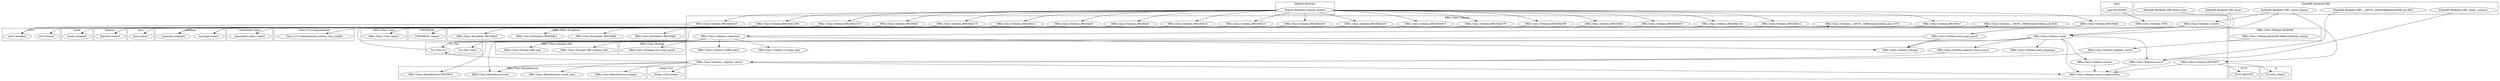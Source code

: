 digraph {
graph [overlap=false]
subgraph cluster_DBIx_Class_Carp {
	label="DBIx::Class::Carp";
	"DBIx::Class::Carp::import";
}
subgraph cluster_locale {
	label="locale";
	"locale::unimport";
}
subgraph cluster_DBIx_Class_ResultSource {
	label="DBIx::Class::ResultSource";
	"DBIx::Class::ResultSource::schema";
	"DBIx::Class::ResultSource::DESTROY";
	"DBIx::Class::ResultSource::result_class";
	"DBIx::Class::ResultSource::new";
}
subgraph cluster_KiokuDB_Backend_DBI {
	label="KiokuDB::Backend::DBI";
	"KiokuDB::Backend::DBI::__ANON__[KiokuDB/Backend/DBI.pm:492]";
	"KiokuDB::Backend::DBI::insert_rows";
	"KiokuDB::Backend::DBI::_build__columns";
	"KiokuDB::Backend::DBI::_build_schema";
	"KiokuDB::Backend::DBI::insert";
}
subgraph cluster_Scalar_Util {
	label="Scalar::Util";
	"Scalar::Util::weaken";
}
subgraph cluster_Try_Tiny {
	label="Try::Tiny";
	"Try::Tiny::catch";
	"Try::Tiny::try";
}
subgraph cluster_UNIVERSAL {
	label="UNIVERSAL";
	"UNIVERSAL::import";
}
subgraph cluster_namespace_clean {
	label="namespace::clean";
	"namespace::clean::import";
}
subgraph cluster_B_SV {
	label="B::SV";
	"B::SV::REFCNT";
}
subgraph cluster_warnings {
	label="warnings";
	"warnings::unimport";
	"warnings::import";
}
subgraph cluster_DBIx_Class_Schema_KiokuDB {
	label="DBIx::Class::Schema::KiokuDB";
	"DBIx::Class::Schema::KiokuDB::define_kiokudb_schema";
}
subgraph cluster_main {
	label="main";
	"main::RUNTIME";
}
subgraph cluster_DBIx_Class_Storage_DBI {
	label="DBIx::Class::Storage::DBI";
	"DBIx::Class::Storage::DBI::new";
	"DBIx::Class::Storage::DBI::connect_info";
}
subgraph cluster_DBIx_Class_Exception {
	label="DBIx::Class::Exception";
	"DBIx::Class::Exception::BEGIN@9";
	"DBIx::Class::Exception::BEGIN@6";
	"DBIx::Class::Exception::BEGIN@3";
	"DBIx::Class::Exception::BEGIN@4";
}
subgraph cluster_base {
	label="base";
	"base::import";
}
subgraph cluster_Module_Runtime {
	label="Module::Runtime";
	"Module::Runtime::require_module";
}
subgraph cluster_Exporter {
	label="Exporter";
	"Exporter::import";
}
subgraph cluster_DBIx_Class_Schema {
	label="DBIx::Class::Schema";
	"DBIx::Class::Schema::BEGIN@1516";
	"DBIx::Class::Schema::txn_scope_guard";
	"DBIx::Class::Schema::register_source";
	"DBIx::Class::Schema::__ANON__[DBIx/Class/Schema.pm:1378]";
	"DBIx::Class::Schema::BEGIN@174";
	"DBIx::Class::Schema::source";
	"DBIx::Class::Schema::BEGIN@1284";
	"DBIx::Class::Schema::BEGIN@8";
	"DBIx::Class::Schema::BEGIN@14";
	"DBIx::Class::Schema::BEGIN@242";
	"DBIx::Class::Schema::DESTROY";
	"DBIx::Class::Schema::storage_type";
	"DBIx::Class::Schema::storage";
	"DBIx::Class::Schema::BEGIN@12";
	"DBIx::Class::Schema::BEGIN@9";
	"DBIx::Class::Schema::BEGIN@3";
	"DBIx::Class::Schema::BEGIN@918";
	"DBIx::Class::Schema::source_registrations";
	"DBIx::Class::Schema::clone";
	"DBIx::Class::Schema::class_mappings";
	"DBIx::Class::Schema::__ANON__[DBIx/Class/Schema.pm:829]";
	"DBIx::Class::Schema::BEGIN@916";
	"DBIx::Class::Schema::BEGIN@4";
	"DBIx::Class::Schema::BEGIN@11";
	"DBIx::Class::Schema::connect";
	"DBIx::Class::Schema::connection";
	"DBIx::Class::Schema::BEGIN@943";
	"DBIx::Class::Schema::BEGIN@378";
	"DBIx::Class::Schema::BEGIN@7";
	"DBIx::Class::Schema::BEGIN@10";
	"DBIx::Class::Schema::END";
	"DBIx::Class::Schema::BEGIN@380";
	"DBIx::Class::Schema::BEGIN@920";
	"DBIx::Class::Schema::_register_source";
	"DBIx::Class::Schema::BEGIN@240";
	"DBIx::Class::Schema::sources";
	"DBIx::Class::Schema::BEGIN@6";
	"DBIx::Class::Schema::register_extra_source";
	"DBIx::Class::Schema::CORE:match";
}
subgraph cluster_B {
	label="B";
	"B::svref_2object";
}
subgraph cluster_DBIx_Class_Storage {
	label="DBIx::Class::Storage";
	"DBIx::Class::Storage::txn_scope_guard";
}
subgraph cluster_Class_C3_Componentised {
	label="Class::C3::Componentised";
	"Class::C3::Componentised::ensure_class_loaded";
}
subgraph cluster_strict {
	label="strict";
	"strict::unimport";
	"strict::import";
}
"DBIx::Class::Schema::clone" -> "DBIx::Class::ResultSource::new";
"DBIx::Class::Schema::_register_source" -> "DBIx::Class::ResultSource::new";
"DBIx::Class::Schema::__ANON__[DBIx/Class/Schema.pm:829]" -> "Class::C3::Componentised::ensure_class_loaded";
"Module::Runtime::require_module" -> "DBIx::Class::Schema::BEGIN@8";
"DBIx::Class::Schema::BEGIN@6" -> "DBIx::Class::Exception::BEGIN@6";
"DBIx::Class::Schema::BEGIN@6" -> "UNIVERSAL::import";
"Module::Runtime::require_module" -> "DBIx::Class::Schema::BEGIN@3";
"Module::Runtime::require_module" -> "DBIx::Class::Schema::BEGIN@11";
"Module::Runtime::require_module" -> "DBIx::Class::Schema::BEGIN@920";
"Module::Runtime::require_module" -> "DBIx::Class::Schema::BEGIN@378";
"DBIx::Class::Schema::DESTROY" -> "B::svref_2object";
"KiokuDB::Backend::DBI::insert_rows" -> "DBIx::Class::Schema::txn_scope_guard";
"KiokuDB::Backend::DBI::insert" -> "DBIx::Class::Schema::txn_scope_guard";
"DBIx::Class::Schema::connection" -> "Try::Tiny::try";
"DBIx::Class::Schema::_register_source" -> "Try::Tiny::try";
"Module::Runtime::require_module" -> "DBIx::Class::Schema::BEGIN@1284";
"DBIx::Class::Schema::connection" -> "DBIx::Class::Storage::DBI::connect_info";
"main::RUNTIME" -> "DBIx::Class::Schema::END";
"DBIx::Class::Schema::BEGIN@174" -> "locale::unimport";
"KiokuDB::Backend::DBI::_build_schema" -> "DBIx::Class::Schema::clone";
"DBIx::Class::Schema::connect" -> "DBIx::Class::Schema::clone";
"KiokuDB::Backend::DBI::_build_schema" -> "DBIx::Class::Schema::connect";
"DBIx::Class::Schema::connection" -> "Try::Tiny::catch";
"DBIx::Class::Schema::clone" -> "DBIx::Class::Schema::source";
"KiokuDB::Backend::DBI::__ANON__[KiokuDB/Backend/DBI.pm:492]" -> "DBIx::Class::Schema::source";
"KiokuDB::Backend::DBI::_build__columns" -> "DBIx::Class::Schema::source";
"DBIx::Class::Schema::clone" -> "DBIx::Class::ResultSource::DESTROY";
"DBIx::Class::Schema::_register_source" -> "DBIx::Class::ResultSource::result_class";
"DBIx::Class::Schema::clone" -> "DBIx::Class::Schema::storage";
"DBIx::Class::Schema::connection" -> "DBIx::Class::Schema::storage";
"DBIx::Class::Schema::txn_scope_guard" -> "DBIx::Class::Schema::storage";
"DBIx::Class::Schema::BEGIN@6" -> "DBIx::Class::Exception::BEGIN@4";
"Module::Runtime::require_module" -> "DBIx::Class::Schema::BEGIN@916";
"DBIx::Class::Schema::BEGIN@12" -> "namespace::clean::import";
"DBIx::Class::Schema::BEGIN@3" -> "strict::import";
"DBIx::Class::Schema::connect" -> "DBIx::Class::Schema::connection";
"Module::Runtime::require_module" -> "DBIx::Class::Schema::BEGIN@7";
"DBIx::Class::Schema::clone" -> "DBIx::Class::Schema::register_extra_source";
"Module::Runtime::require_module" -> "DBIx::Class::Schema::BEGIN@918";
"DBIx::Class::Schema::clone" -> "DBIx::Class::Schema::sources";
"DBIx::Class::Schema::BEGIN@6" -> "DBIx::Class::Exception::BEGIN@9";
"DBIx::Class::Schema::connection" -> "DBIx::Class::Schema::CORE:match";
"DBIx::Class::Schema::BEGIN@9" -> "Exporter::import";
"DBIx::Class::Schema::BEGIN@8" -> "Exporter::import";
"DBIx::Class::Schema::BEGIN@11" -> "Exporter::import";
"DBIx::Class::Schema::BEGIN@10" -> "Exporter::import";
"Module::Runtime::require_module" -> "DBIx::Class::Schema::BEGIN@9";
"DBIx::Class::Schema::DESTROY" -> "B::SV::REFCNT";
"DBIx::Class::Schema::_register_source" -> "DBIx::Class::ResultSource::schema";
"Module::Runtime::require_module" -> "DBIx::Class::Schema::BEGIN@14";
"DBIx::Class::Schema::BEGIN@1284" -> "strict::unimport";
"DBIx::Class::Schema::BEGIN@920" -> "strict::unimport";
"DBIx::Class::Schema::BEGIN@1516" -> "strict::unimport";
"DBIx::Class::Schema::BEGIN@14" -> "base::import";
"DBIx::Class::Schema::BEGIN@242" -> "warnings::import";
"DBIx::Class::Schema::BEGIN@918" -> "warnings::import";
"DBIx::Class::Schema::BEGIN@4" -> "warnings::import";
"DBIx::Class::Schema::BEGIN@380" -> "warnings::import";
"DBIx::Class::Schema::BEGIN@378" -> "warnings::unimport";
"DBIx::Class::Schema::BEGIN@240" -> "warnings::unimport";
"DBIx::Class::Schema::BEGIN@916" -> "warnings::unimport";
"DBIx::Class::Schema::BEGIN@943" -> "warnings::unimport";
"DBIx::Class::Schema::txn_scope_guard" -> "DBIx::Class::Storage::txn_scope_guard";
"Module::Runtime::require_module" -> "DBIx::Class::Schema::BEGIN@174";
"DBIx::Class::Schema::BEGIN@7" -> "DBIx::Class::Carp::import";
"DBIx::Class::Schema::register_source" -> "DBIx::Class::Schema::_register_source";
"DBIx::Class::Schema::register_extra_source" -> "DBIx::Class::Schema::_register_source";
"DBIx::Class::Schema::_register_source" -> "Scalar::Util::weaken";
"KiokuDB::Backend::DBI::_build_schema" -> "DBIx::Class::Schema::DESTROY";
"Module::Runtime::require_module" -> "DBIx::Class::Schema::BEGIN@12";
"Try::Tiny::try" -> "DBIx::Class::Schema::__ANON__[DBIx/Class/Schema.pm:829]";
"Module::Runtime::require_module" -> "DBIx::Class::Schema::BEGIN@380";
"DBIx::Class::Schema::connection" -> "DBIx::Class::Storage::DBI::new";
"DBIx::Class::Schema::BEGIN@6" -> "DBIx::Class::Exception::BEGIN@3";
"Module::Runtime::require_module" -> "DBIx::Class::Schema::BEGIN@943";
"DBIx::Class::Schema::KiokuDB::define_kiokudb_schema" -> "DBIx::Class::Schema::register_source";
"Module::Runtime::require_module" -> "DBIx::Class::Schema::BEGIN@10";
"Module::Runtime::require_module" -> "DBIx::Class::Schema::BEGIN@240";
"DBIx::Class::Schema::connection" -> "DBIx::Class::Schema::storage_type";
"DBIx::Class::Schema::clone" -> "DBIx::Class::Schema::class_mappings";
"Module::Runtime::require_module" -> "DBIx::Class::Schema::BEGIN@4";
"Module::Runtime::require_module" -> "DBIx::Class::Schema::BEGIN@242";
"Try::Tiny::try" -> "DBIx::Class::Schema::__ANON__[DBIx/Class/Schema.pm:1378]";
"Module::Runtime::require_module" -> "DBIx::Class::Schema::BEGIN@1516";
"DBIx::Class::Schema::clone" -> "DBIx::Class::Schema::source_registrations";
"DBIx::Class::Schema::_register_source" -> "DBIx::Class::Schema::source_registrations";
"DBIx::Class::Schema::DESTROY" -> "DBIx::Class::Schema::source_registrations";
"DBIx::Class::Schema::sources" -> "DBIx::Class::Schema::source_registrations";
"DBIx::Class::Schema::source" -> "DBIx::Class::Schema::source_registrations";
"Module::Runtime::require_module" -> "DBIx::Class::Schema::BEGIN@6";
}

